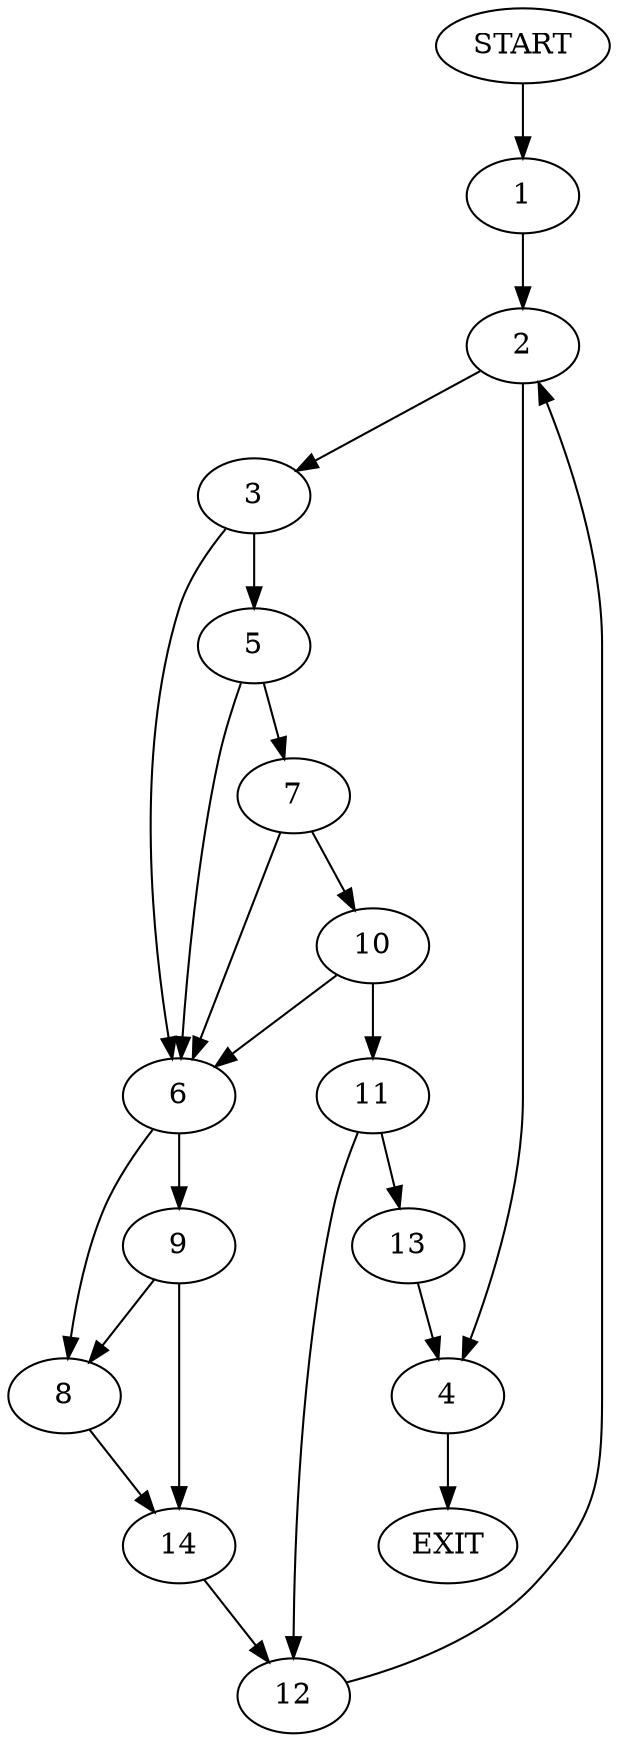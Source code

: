 digraph {
0 [label="START"];
1;
2;
3;
4;
5;
6;
7;
8;
9;
10;
11;
12;
13;
14;
15 [label="EXIT"];
0 -> 1;
1 -> 2;
2 -> 3;
2 -> 4;
4 -> 15;
3 -> 5;
3 -> 6;
5 -> 7;
5 -> 6;
6 -> 8;
6 -> 9;
7 -> 6;
7 -> 10;
10 -> 11;
10 -> 6;
11 -> 12;
11 -> 13;
8 -> 14;
9 -> 8;
9 -> 14;
14 -> 12;
12 -> 2;
13 -> 4;
}